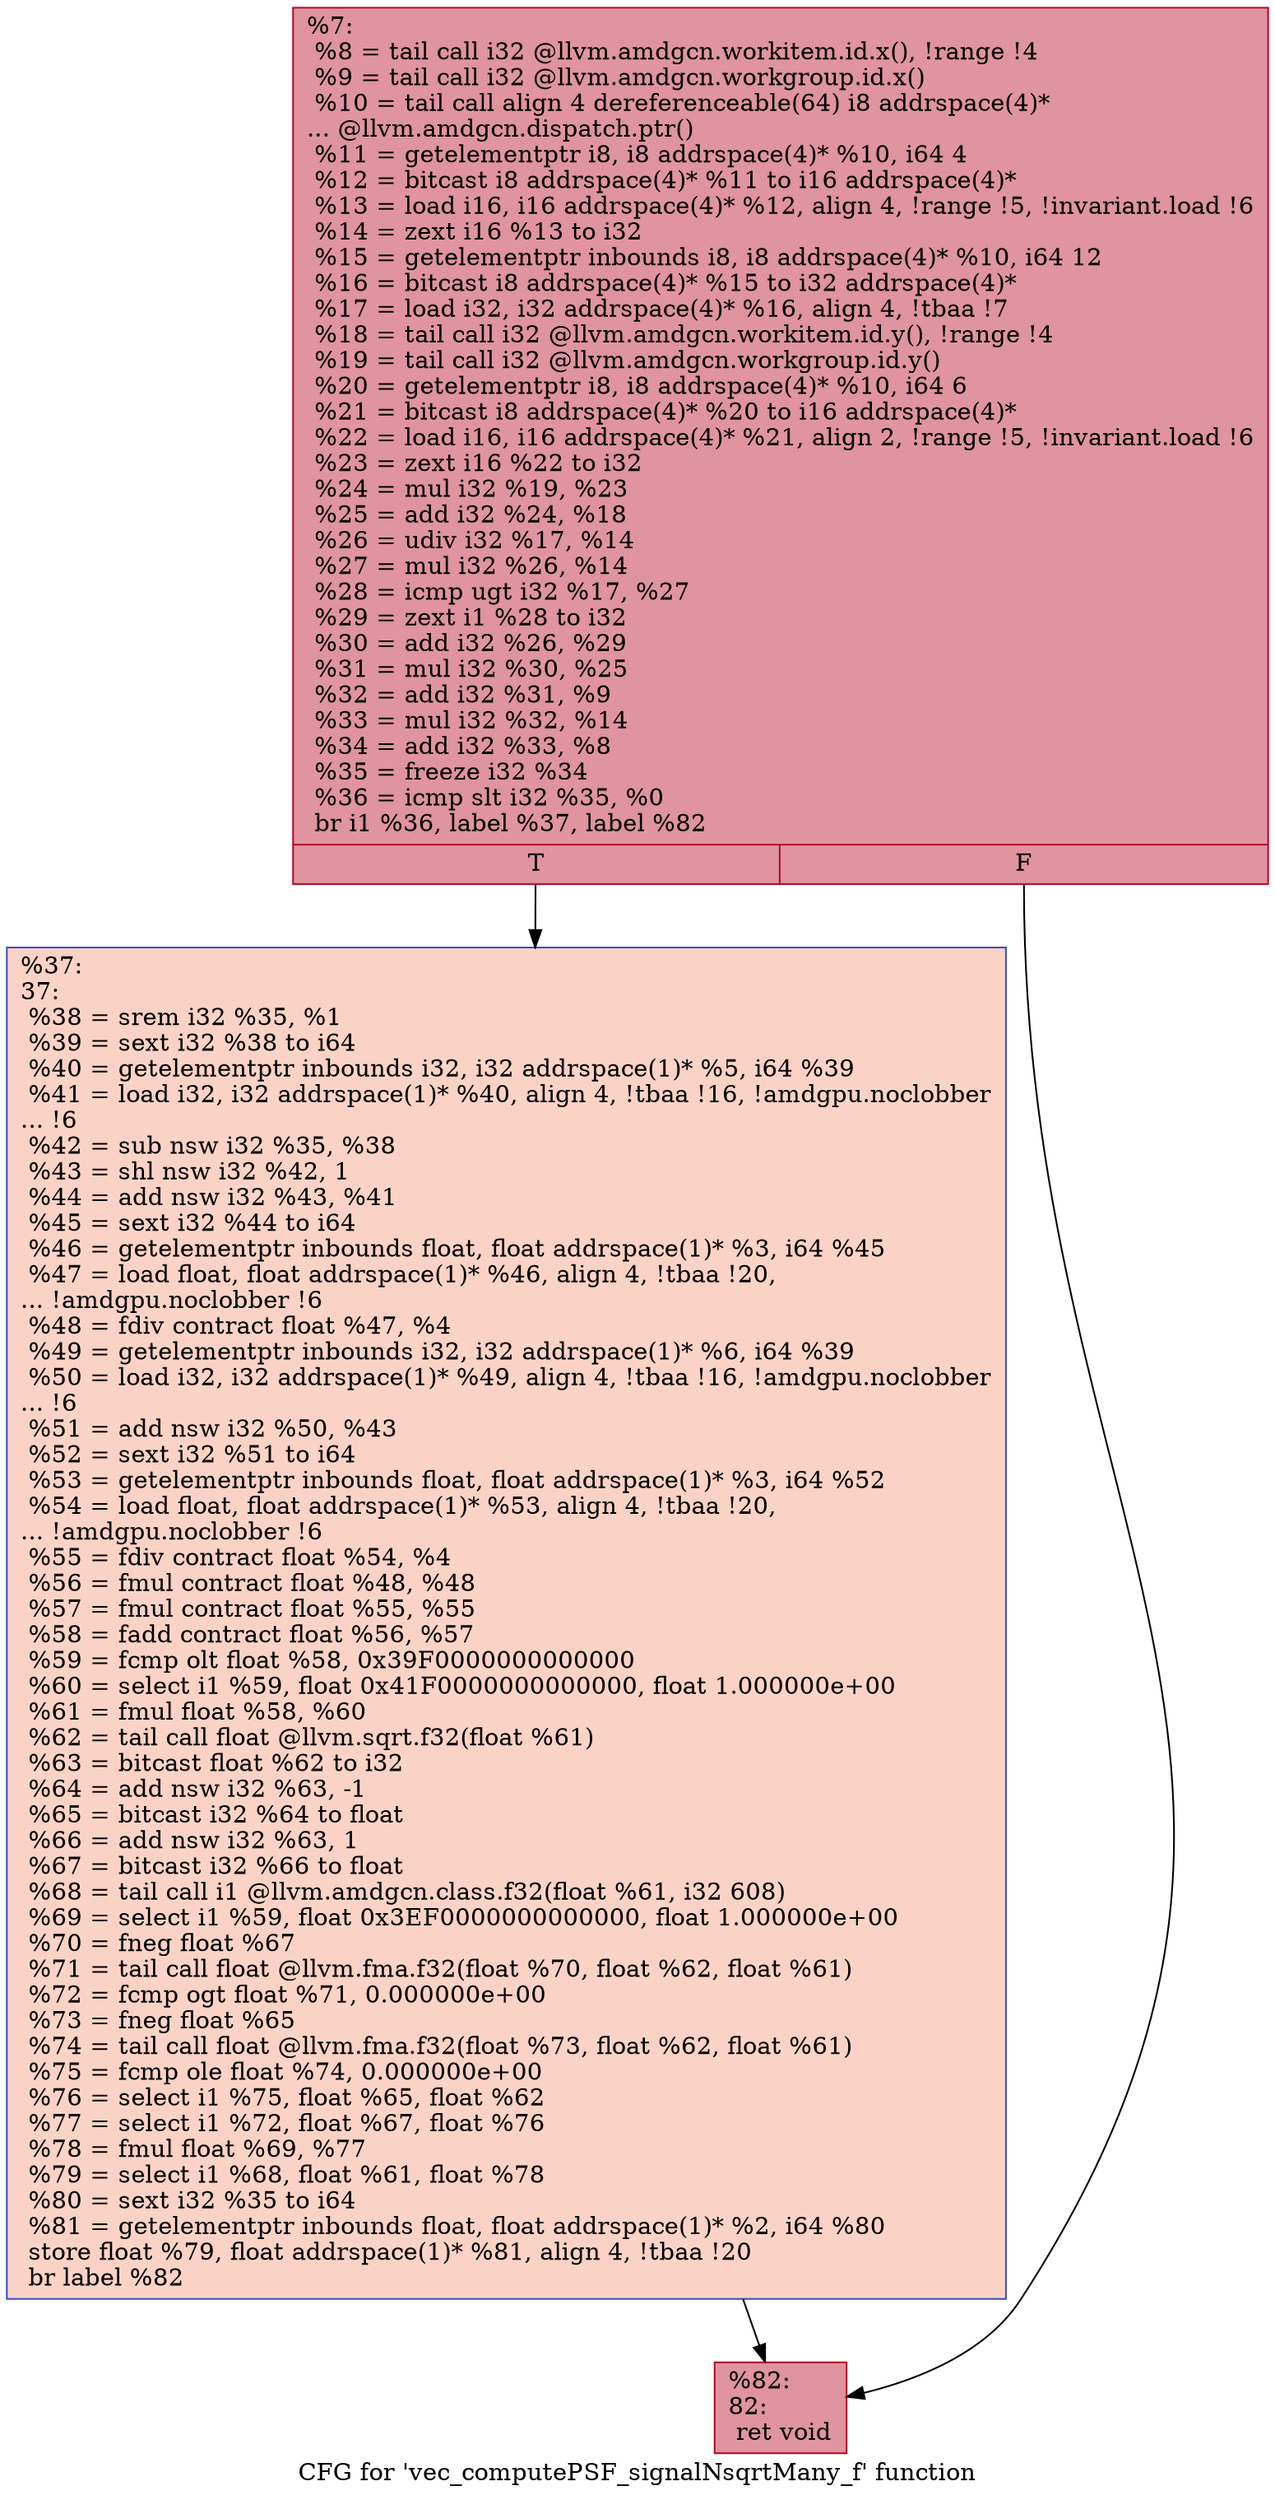 digraph "CFG for 'vec_computePSF_signalNsqrtMany_f' function" {
	label="CFG for 'vec_computePSF_signalNsqrtMany_f' function";

	Node0x6230070 [shape=record,color="#b70d28ff", style=filled, fillcolor="#b70d2870",label="{%7:\l  %8 = tail call i32 @llvm.amdgcn.workitem.id.x(), !range !4\l  %9 = tail call i32 @llvm.amdgcn.workgroup.id.x()\l  %10 = tail call align 4 dereferenceable(64) i8 addrspace(4)*\l... @llvm.amdgcn.dispatch.ptr()\l  %11 = getelementptr i8, i8 addrspace(4)* %10, i64 4\l  %12 = bitcast i8 addrspace(4)* %11 to i16 addrspace(4)*\l  %13 = load i16, i16 addrspace(4)* %12, align 4, !range !5, !invariant.load !6\l  %14 = zext i16 %13 to i32\l  %15 = getelementptr inbounds i8, i8 addrspace(4)* %10, i64 12\l  %16 = bitcast i8 addrspace(4)* %15 to i32 addrspace(4)*\l  %17 = load i32, i32 addrspace(4)* %16, align 4, !tbaa !7\l  %18 = tail call i32 @llvm.amdgcn.workitem.id.y(), !range !4\l  %19 = tail call i32 @llvm.amdgcn.workgroup.id.y()\l  %20 = getelementptr i8, i8 addrspace(4)* %10, i64 6\l  %21 = bitcast i8 addrspace(4)* %20 to i16 addrspace(4)*\l  %22 = load i16, i16 addrspace(4)* %21, align 2, !range !5, !invariant.load !6\l  %23 = zext i16 %22 to i32\l  %24 = mul i32 %19, %23\l  %25 = add i32 %24, %18\l  %26 = udiv i32 %17, %14\l  %27 = mul i32 %26, %14\l  %28 = icmp ugt i32 %17, %27\l  %29 = zext i1 %28 to i32\l  %30 = add i32 %26, %29\l  %31 = mul i32 %30, %25\l  %32 = add i32 %31, %9\l  %33 = mul i32 %32, %14\l  %34 = add i32 %33, %8\l  %35 = freeze i32 %34\l  %36 = icmp slt i32 %35, %0\l  br i1 %36, label %37, label %82\l|{<s0>T|<s1>F}}"];
	Node0x6230070:s0 -> Node0x6234210;
	Node0x6230070:s1 -> Node0x62342a0;
	Node0x6234210 [shape=record,color="#3d50c3ff", style=filled, fillcolor="#f59c7d70",label="{%37:\l37:                                               \l  %38 = srem i32 %35, %1\l  %39 = sext i32 %38 to i64\l  %40 = getelementptr inbounds i32, i32 addrspace(1)* %5, i64 %39\l  %41 = load i32, i32 addrspace(1)* %40, align 4, !tbaa !16, !amdgpu.noclobber\l... !6\l  %42 = sub nsw i32 %35, %38\l  %43 = shl nsw i32 %42, 1\l  %44 = add nsw i32 %43, %41\l  %45 = sext i32 %44 to i64\l  %46 = getelementptr inbounds float, float addrspace(1)* %3, i64 %45\l  %47 = load float, float addrspace(1)* %46, align 4, !tbaa !20,\l... !amdgpu.noclobber !6\l  %48 = fdiv contract float %47, %4\l  %49 = getelementptr inbounds i32, i32 addrspace(1)* %6, i64 %39\l  %50 = load i32, i32 addrspace(1)* %49, align 4, !tbaa !16, !amdgpu.noclobber\l... !6\l  %51 = add nsw i32 %50, %43\l  %52 = sext i32 %51 to i64\l  %53 = getelementptr inbounds float, float addrspace(1)* %3, i64 %52\l  %54 = load float, float addrspace(1)* %53, align 4, !tbaa !20,\l... !amdgpu.noclobber !6\l  %55 = fdiv contract float %54, %4\l  %56 = fmul contract float %48, %48\l  %57 = fmul contract float %55, %55\l  %58 = fadd contract float %56, %57\l  %59 = fcmp olt float %58, 0x39F0000000000000\l  %60 = select i1 %59, float 0x41F0000000000000, float 1.000000e+00\l  %61 = fmul float %58, %60\l  %62 = tail call float @llvm.sqrt.f32(float %61)\l  %63 = bitcast float %62 to i32\l  %64 = add nsw i32 %63, -1\l  %65 = bitcast i32 %64 to float\l  %66 = add nsw i32 %63, 1\l  %67 = bitcast i32 %66 to float\l  %68 = tail call i1 @llvm.amdgcn.class.f32(float %61, i32 608)\l  %69 = select i1 %59, float 0x3EF0000000000000, float 1.000000e+00\l  %70 = fneg float %67\l  %71 = tail call float @llvm.fma.f32(float %70, float %62, float %61)\l  %72 = fcmp ogt float %71, 0.000000e+00\l  %73 = fneg float %65\l  %74 = tail call float @llvm.fma.f32(float %73, float %62, float %61)\l  %75 = fcmp ole float %74, 0.000000e+00\l  %76 = select i1 %75, float %65, float %62\l  %77 = select i1 %72, float %67, float %76\l  %78 = fmul float %69, %77\l  %79 = select i1 %68, float %61, float %78\l  %80 = sext i32 %35 to i64\l  %81 = getelementptr inbounds float, float addrspace(1)* %2, i64 %80\l  store float %79, float addrspace(1)* %81, align 4, !tbaa !20\l  br label %82\l}"];
	Node0x6234210 -> Node0x62342a0;
	Node0x62342a0 [shape=record,color="#b70d28ff", style=filled, fillcolor="#b70d2870",label="{%82:\l82:                                               \l  ret void\l}"];
}
